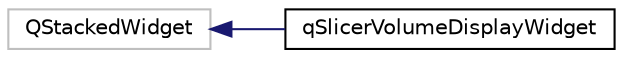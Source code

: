digraph "Graphical Class Hierarchy"
{
  bgcolor="transparent";
  edge [fontname="Helvetica",fontsize="10",labelfontname="Helvetica",labelfontsize="10"];
  node [fontname="Helvetica",fontsize="10",shape=record];
  rankdir="LR";
  Node575 [label="QStackedWidget",height=0.2,width=0.4,color="grey75"];
  Node575 -> Node0 [dir="back",color="midnightblue",fontsize="10",style="solid",fontname="Helvetica"];
  Node0 [label="qSlicerVolumeDisplayWidget",height=0.2,width=0.4,color="black",URL="$classqSlicerVolumeDisplayWidget.html"];
}
